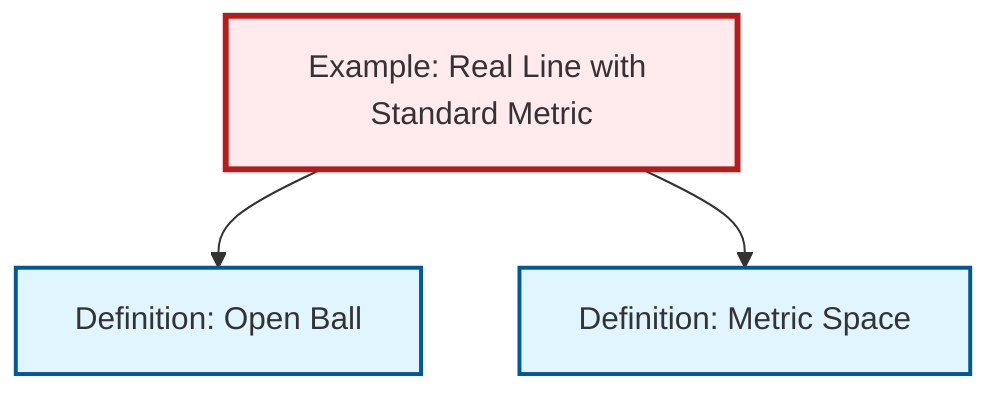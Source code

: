 graph TD
    classDef definition fill:#e1f5fe,stroke:#01579b,stroke-width:2px
    classDef theorem fill:#f3e5f5,stroke:#4a148c,stroke-width:2px
    classDef axiom fill:#fff3e0,stroke:#e65100,stroke-width:2px
    classDef example fill:#e8f5e9,stroke:#1b5e20,stroke-width:2px
    classDef current fill:#ffebee,stroke:#b71c1c,stroke-width:3px
    def-open-ball["Definition: Open Ball"]:::definition
    ex-real-line-metric["Example: Real Line with Standard Metric"]:::example
    def-metric-space["Definition: Metric Space"]:::definition
    ex-real-line-metric --> def-open-ball
    ex-real-line-metric --> def-metric-space
    class ex-real-line-metric current